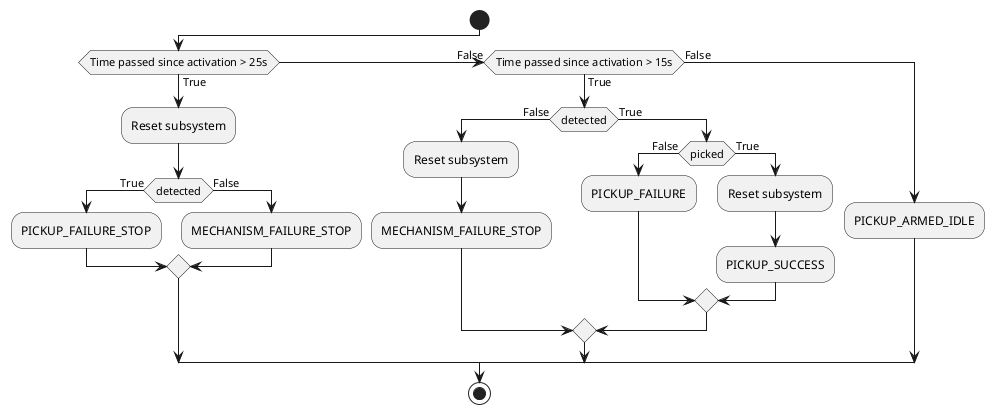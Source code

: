 @startuml
start

if (Time passed since activation > 25s) then (True)
   :Reset subsystem;

   if (detected) then (True)
      :PICKUP_FAILURE_STOP;
   else (False)
      :MECHANISM_FAILURE_STOP;
   endif

(False) else if (Time passed since activation > 15s) then (True)
   if (detected) then (False)
      :Reset subsystem;
      :MECHANISM_FAILURE_STOP;
   else (True)
      if (picked) then (False)
         :PICKUP_FAILURE;
      else (True)
         :Reset subsystem;
         :PICKUP_SUCCESS;
      endif
   endif
else (False)
   :PICKUP_ARMED_IDLE;
endif

stop
@enduml
